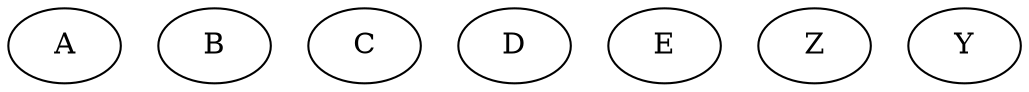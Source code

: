 graph test_attrlist_includes {
  A [x="foo,bar"]
  B [x="foo bar"]
  C [x="bar"]
  D [x=bar]
  E [x="foo,bar,xyzzy"]
  Z [x="foobar"]
  Y [x="barfoo"]
}
